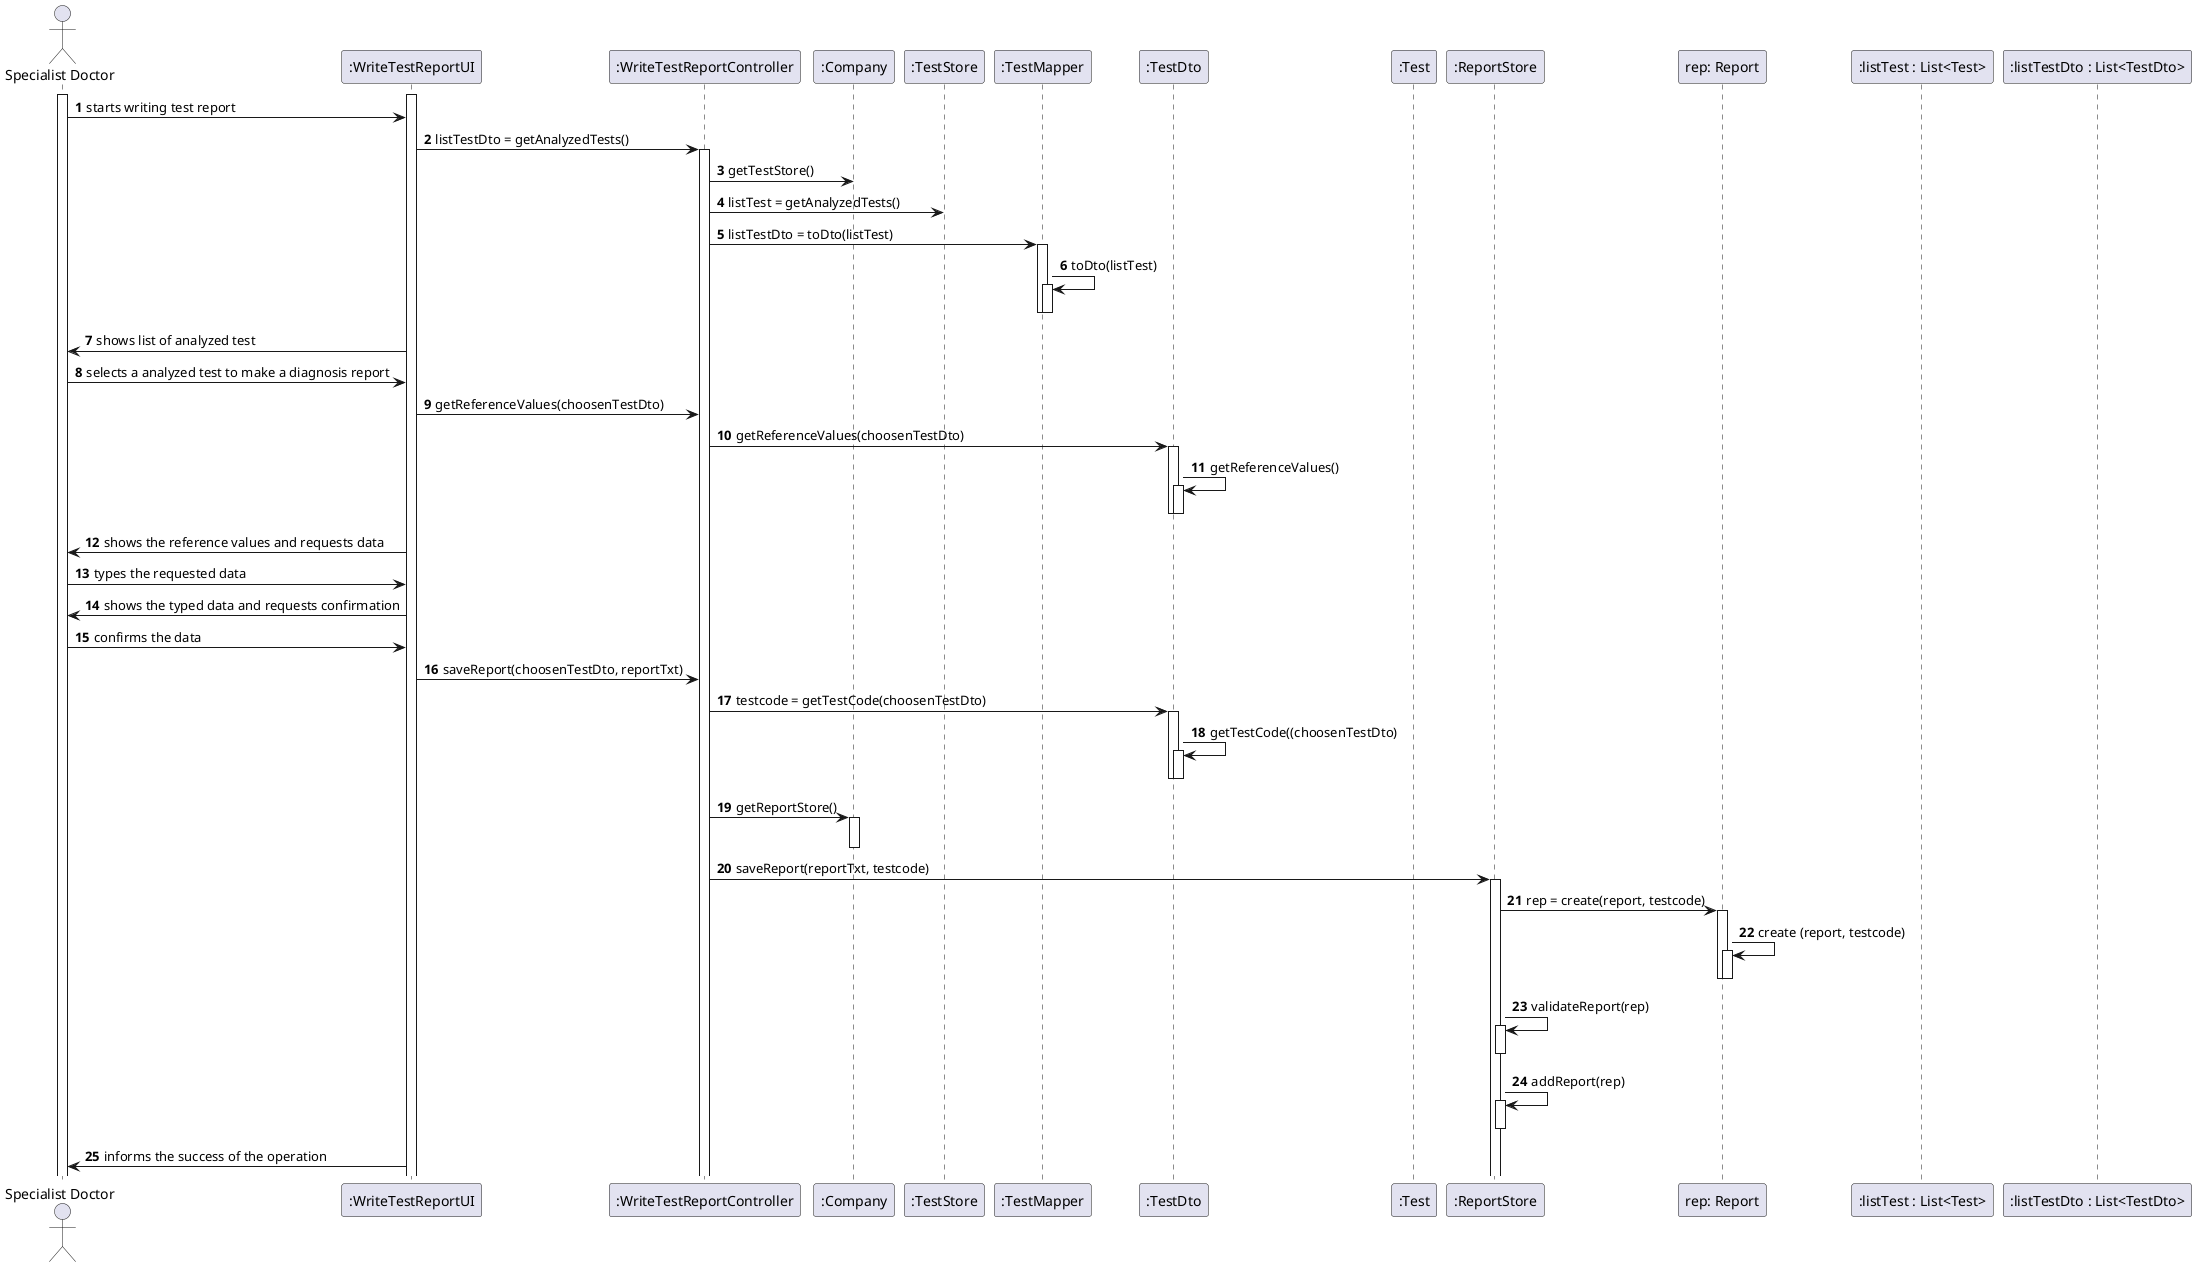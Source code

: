 @startuml
'https://plantuml.com/sequence-diagram

autonumber
actor "Specialist Doctor" as SD
activate SD
activate ":WriteTestReportUI"
SD -> ":WriteTestReportUI" : starts writing test report
":WriteTestReportUI" -> ":WriteTestReportController" : listTestDto = getAnalyzedTests()
activate ":WriteTestReportController"
":WriteTestReportController" -> ":Company" : getTestStore()
":WriteTestReportController" -> ":TestStore" : listTest = getAnalyzedTests()
":WriteTestReportController" -> ":TestMapper" : listTestDto = toDto(listTest)
activate ":TestMapper"
":TestMapper" -> ":TestMapper" ++ : toDto(listTest)
deactivate ":TestMapper"

deactivate ":TestMapper"
":WriteTestReportUI" -> SD : shows list of analyzed test
SD -> ":WriteTestReportUI" : selects a analyzed test to make a diagnosis report
":WriteTestReportUI" -> ":WriteTestReportController" : getReferenceValues(choosenTestDto)
":WriteTestReportController" -> ":TestDto" : getReferenceValues(choosenTestDto)
activate ":TestDto"
":TestDto" -> ":TestDto" ++ : getReferenceValues()
deactivate ":TestDto"

deactivate ":TestDto"
":WriteTestReportUI" -> SD : shows the reference values and requests data
deactivate ":Test"
SD -> ":WriteTestReportUI" : types the requested data
":WriteTestReportUI" -> SD : shows the typed data and requests confirmation
SD -> ":WriteTestReportUI" :  confirms the data

":WriteTestReportUI" -> ":WriteTestReportController" : saveReport(choosenTestDto, reportTxt)
":WriteTestReportController" -> ":TestDto" ++ : testcode = getTestCode(choosenTestDto)
":TestDto" -> ":TestDto" : getTestCode((choosenTestDto)
activate ":TestDto"
deactivate ":TestDto"
deactivate ":TestDto"

":WriteTestReportController" -> ":Company" : getReportStore()
activate ":Company"
deactivate ":Company"
":WriteTestReportController" -> ":ReportStore" : saveReport(reportTxt, testcode)

activate ":ReportStore"
":ReportStore" -> "rep: Report" : rep = create(report, testcode)
activate "rep: Report"
"rep: Report" -> "rep: Report" ++ : create (report, testcode)
deactivate "rep: Report"
deactivate "rep: Report"
":ReportStore" -> ":ReportStore" ++ : validateReport(rep)
deactivate
":ReportStore" -> ":ReportStore" ++ : addReport(rep)
deactivate ":ReportStore"
":WriteTestReportUI" -> SD : informs the success of the operation
participant ":listTest : List<Test>"
participant ":listTestDto : List<TestDto>"
@enduml